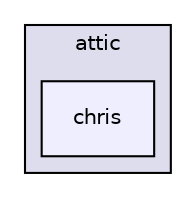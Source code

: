 digraph "code/hwlib/attic/chris" {
  compound=true
  node [ fontsize="10", fontname="Helvetica"];
  edge [ labelfontsize="10", labelfontname="Helvetica"];
  subgraph clusterdir_1957e4ab0b975bc843d0f74edbbe5295 {
    graph [ bgcolor="#ddddee", pencolor="black", label="attic" fontname="Helvetica", fontsize="10", URL="dir_1957e4ab0b975bc843d0f74edbbe5295.html"]
  dir_e3e1e1ad8e6faea0eb2e3979ca623c58 [shape=box, label="chris", style="filled", fillcolor="#eeeeff", pencolor="black", URL="dir_e3e1e1ad8e6faea0eb2e3979ca623c58.html"];
  }
}
